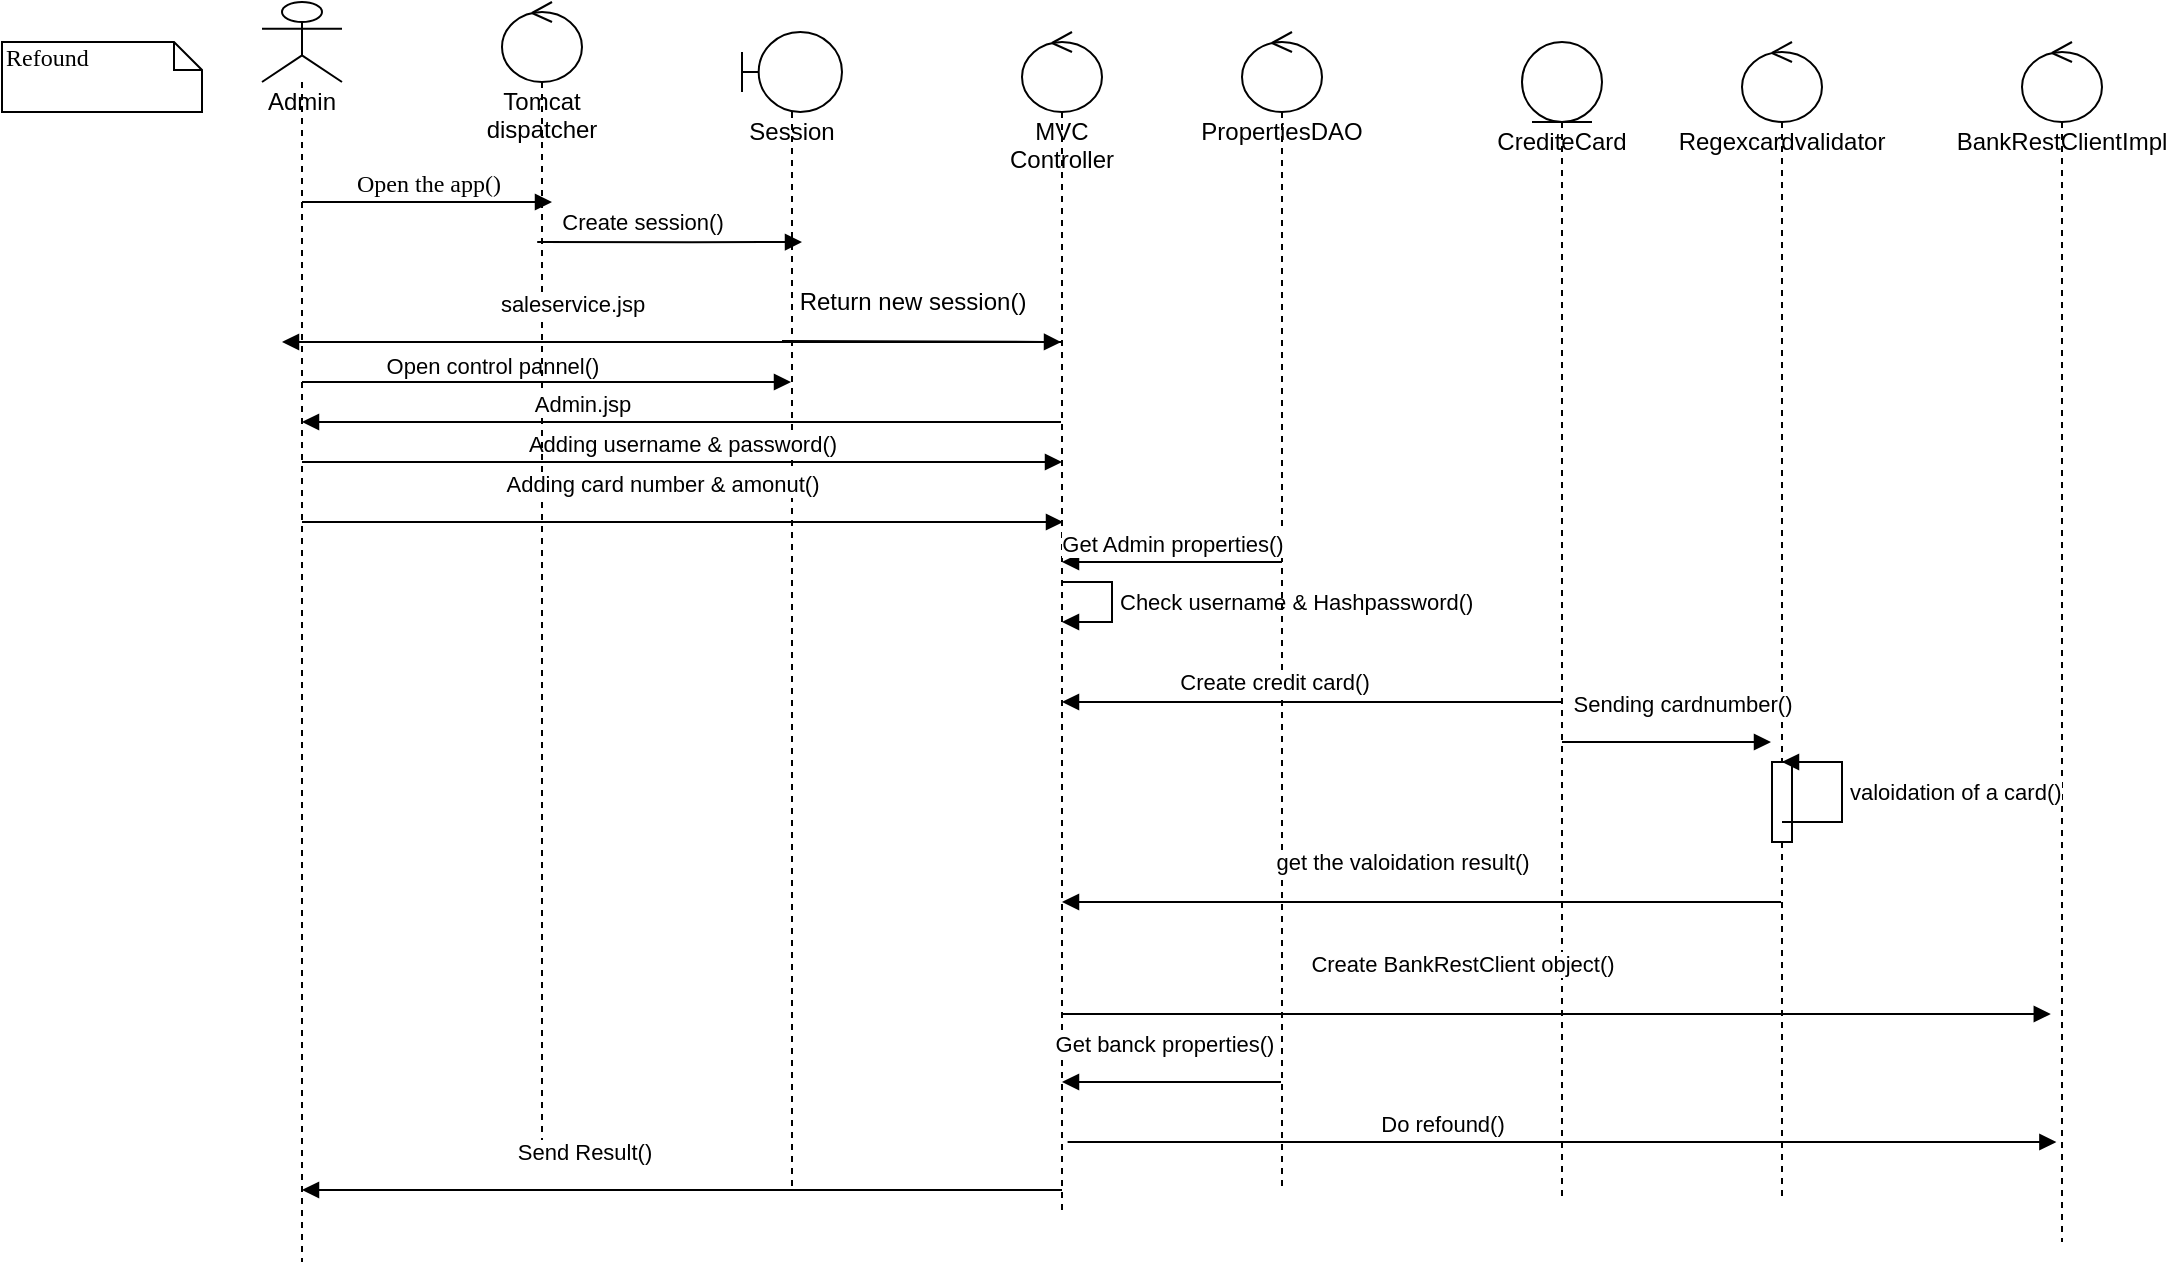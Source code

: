 <mxfile version="15.4.0" type="device"><diagram id="0e_7aQEDinA6GIuTLLj8" name="Page-1"><mxGraphModel dx="1024" dy="592" grid="1" gridSize="10" guides="1" tooltips="1" connect="1" arrows="1" fold="1" page="1" pageScale="1" pageWidth="850" pageHeight="1100" math="0" shadow="0"><root><mxCell id="0"/><mxCell id="1" parent="0"/><mxCell id="V6uoSOPrr3oE60eL4kni-1" value="Open the app()" style="html=1;verticalAlign=bottom;endArrow=block;entryX=0;entryY=0;labelBackgroundColor=none;fontFamily=Verdana;fontSize=12;edgeStyle=elbowEdgeStyle;elbow=vertical;" edge="1" parent="1" source="V6uoSOPrr3oE60eL4kni-3"><mxGeometry relative="1" as="geometry"><mxPoint x="140" y="190" as="sourcePoint"/><mxPoint x="285" y="180" as="targetPoint"/></mxGeometry></mxCell><mxCell id="V6uoSOPrr3oE60eL4kni-2" value="Refound" style="shape=note;whiteSpace=wrap;html=1;size=14;verticalAlign=top;align=left;spacingTop=-6;rounded=0;shadow=0;comic=0;labelBackgroundColor=none;strokeWidth=1;fontFamily=Verdana;fontSize=12" vertex="1" parent="1"><mxGeometry x="10" y="100" width="100" height="35" as="geometry"/></mxCell><mxCell id="V6uoSOPrr3oE60eL4kni-3" value="Admin" style="shape=umlLifeline;participant=umlActor;perimeter=lifelinePerimeter;whiteSpace=wrap;html=1;container=1;collapsible=0;recursiveResize=0;verticalAlign=top;spacingTop=36;outlineConnect=0;" vertex="1" parent="1"><mxGeometry x="140" y="80" width="40" height="630" as="geometry"/></mxCell><mxCell id="V6uoSOPrr3oE60eL4kni-4" value="Session" style="shape=umlLifeline;participant=umlBoundary;perimeter=lifelinePerimeter;whiteSpace=wrap;html=1;container=1;collapsible=0;recursiveResize=0;verticalAlign=top;spacingTop=36;outlineConnect=0;" vertex="1" parent="1"><mxGeometry x="380" y="95" width="50" height="580" as="geometry"/></mxCell><mxCell id="V6uoSOPrr3oE60eL4kni-5" value="Adding username &amp;amp; password()" style="html=1;verticalAlign=bottom;endArrow=block;rounded=0;" edge="1" parent="V6uoSOPrr3oE60eL4kni-4" source="V6uoSOPrr3oE60eL4kni-3"><mxGeometry width="80" relative="1" as="geometry"><mxPoint x="-200" y="215" as="sourcePoint"/><mxPoint x="160" y="215" as="targetPoint"/><Array as="points"><mxPoint x="50" y="215"/></Array></mxGeometry></mxCell><mxCell id="V6uoSOPrr3oE60eL4kni-6" value="" style="endArrow=block;endFill=1;html=1;edgeStyle=orthogonalEdgeStyle;align=left;verticalAlign=top;rounded=0;exitX=0.44;exitY=0.207;exitDx=0;exitDy=0;exitPerimeter=0;" edge="1" parent="1" source="V6uoSOPrr3oE60eL4kni-11"><mxGeometry x="-1" relative="1" as="geometry"><mxPoint x="290" y="200" as="sourcePoint"/><mxPoint x="410" y="200" as="targetPoint"/></mxGeometry></mxCell><mxCell id="V6uoSOPrr3oE60eL4kni-7" value="Create session()" style="edgeLabel;html=1;align=center;verticalAlign=middle;resizable=0;points=[];" vertex="1" connectable="0" parent="V6uoSOPrr3oE60eL4kni-6"><mxGeometry x="-0.211" y="5" relative="1" as="geometry"><mxPoint y="-5" as="offset"/></mxGeometry></mxCell><mxCell id="V6uoSOPrr3oE60eL4kni-8" value="" style="html=1;verticalAlign=bottom;endArrow=block;labelBackgroundColor=none;fontFamily=Verdana;fontSize=12;edgeStyle=elbowEdgeStyle;elbow=vertical;" edge="1" parent="1" target="V6uoSOPrr3oE60eL4kni-12"><mxGeometry x="-1" y="-121" relative="1" as="geometry"><mxPoint x="400" y="249.5" as="sourcePoint"/><mxPoint x="550" y="250" as="targetPoint"/><Array as="points"><mxPoint x="370" y="250"/></Array><mxPoint x="110" y="71" as="offset"/></mxGeometry></mxCell><mxCell id="V6uoSOPrr3oE60eL4kni-9" value="" style="html=1;verticalAlign=bottom;endArrow=block;rounded=0;edgeStyle=orthogonalEdgeStyle;" edge="1" parent="1" source="V6uoSOPrr3oE60eL4kni-3" target="V6uoSOPrr3oE60eL4kni-4"><mxGeometry x="0.262" y="-10" width="80" relative="1" as="geometry"><mxPoint x="170" y="300" as="sourcePoint"/><mxPoint x="830" y="280" as="targetPoint"/><Array as="points"><mxPoint x="190" y="270"/><mxPoint x="190" y="270"/></Array><mxPoint x="1" as="offset"/></mxGeometry></mxCell><mxCell id="V6uoSOPrr3oE60eL4kni-10" value="Open control pannel()" style="edgeLabel;html=1;align=center;verticalAlign=middle;resizable=0;points=[];" vertex="1" connectable="0" parent="V6uoSOPrr3oE60eL4kni-9"><mxGeometry x="-0.229" y="8" relative="1" as="geometry"><mxPoint as="offset"/></mxGeometry></mxCell><mxCell id="V6uoSOPrr3oE60eL4kni-11" value="Tomcat dispatcher" style="shape=umlLifeline;participant=umlControl;perimeter=lifelinePerimeter;whiteSpace=wrap;html=1;container=1;collapsible=0;recursiveResize=0;verticalAlign=top;spacingTop=36;outlineConnect=0;" vertex="1" parent="1"><mxGeometry x="260" y="80" width="40" height="580" as="geometry"/></mxCell><mxCell id="V6uoSOPrr3oE60eL4kni-12" value="MVC Controller" style="shape=umlLifeline;participant=umlControl;perimeter=lifelinePerimeter;whiteSpace=wrap;html=1;container=1;collapsible=0;recursiveResize=0;verticalAlign=top;spacingTop=36;outlineConnect=0;" vertex="1" parent="1"><mxGeometry x="520" y="95" width="40" height="590" as="geometry"/></mxCell><mxCell id="V6uoSOPrr3oE60eL4kni-55" value="Check username &amp;amp; Hashpassword()" style="edgeStyle=orthogonalEdgeStyle;html=1;align=left;spacingLeft=2;endArrow=block;rounded=0;entryX=1;entryY=0;" edge="1" parent="V6uoSOPrr3oE60eL4kni-12" source="V6uoSOPrr3oE60eL4kni-12"><mxGeometry relative="1" as="geometry"><mxPoint x="30" y="275" as="sourcePoint"/><Array as="points"><mxPoint x="45" y="275"/><mxPoint x="45" y="295"/></Array><mxPoint x="20" y="295" as="targetPoint"/></mxGeometry></mxCell><mxCell id="V6uoSOPrr3oE60eL4kni-15" value="Return new session()" style="text;html=1;align=center;verticalAlign=middle;resizable=0;points=[];autosize=1;strokeColor=none;fillColor=none;" vertex="1" parent="1"><mxGeometry x="400" y="220" width="130" height="20" as="geometry"/></mxCell><mxCell id="V6uoSOPrr3oE60eL4kni-16" value="PropertiesDAO" style="shape=umlLifeline;participant=umlControl;perimeter=lifelinePerimeter;whiteSpace=wrap;html=1;container=1;collapsible=0;recursiveResize=0;verticalAlign=top;spacingTop=36;outlineConnect=0;" vertex="1" parent="1"><mxGeometry x="630" y="95" width="40" height="580" as="geometry"/></mxCell><mxCell id="V6uoSOPrr3oE60eL4kni-17" value="Get Admin properties()" style="html=1;verticalAlign=bottom;endArrow=block;rounded=0;edgeStyle=orthogonalEdgeStyle;" edge="1" parent="1"><mxGeometry width="80" relative="1" as="geometry"><mxPoint x="650" y="360" as="sourcePoint"/><mxPoint x="540" y="360" as="targetPoint"/></mxGeometry></mxCell><mxCell id="V6uoSOPrr3oE60eL4kni-19" value="saleservice.jsp" style="html=1;verticalAlign=bottom;endArrow=block;rounded=0;edgeStyle=orthogonalEdgeStyle;" edge="1" parent="1"><mxGeometry x="0.262" y="-10" width="80" relative="1" as="geometry"><mxPoint x="539.5" y="250" as="sourcePoint"/><mxPoint x="150" y="250" as="targetPoint"/><Array as="points"><mxPoint x="480" y="250"/><mxPoint x="480" y="250"/></Array><mxPoint x="1" as="offset"/></mxGeometry></mxCell><mxCell id="V6uoSOPrr3oE60eL4kni-20" value="Admin.jsp" style="html=1;verticalAlign=bottom;endArrow=block;rounded=0;" edge="1" parent="1" source="V6uoSOPrr3oE60eL4kni-12" target="V6uoSOPrr3oE60eL4kni-3"><mxGeometry x="0.261" width="80" relative="1" as="geometry"><mxPoint x="380" y="370" as="sourcePoint"/><mxPoint x="460" y="370" as="targetPoint"/><Array as="points"><mxPoint x="360" y="290"/></Array><mxPoint as="offset"/></mxGeometry></mxCell><mxCell id="V6uoSOPrr3oE60eL4kni-21" value="Adding card number &amp;amp; amonut()" style="html=1;verticalAlign=bottom;endArrow=block;rounded=0;" edge="1" parent="1"><mxGeometry x="-0.054" y="10" width="80" relative="1" as="geometry"><mxPoint x="160" y="340" as="sourcePoint"/><mxPoint x="540.5" y="340" as="targetPoint"/><Array as="points"><mxPoint x="430.5" y="340"/></Array><mxPoint as="offset"/></mxGeometry></mxCell><mxCell id="V6uoSOPrr3oE60eL4kni-30" value="CrediteCard" style="shape=umlLifeline;participant=umlEntity;perimeter=lifelinePerimeter;whiteSpace=wrap;html=1;container=1;collapsible=0;recursiveResize=0;verticalAlign=top;spacingTop=36;outlineConnect=0;" vertex="1" parent="1"><mxGeometry x="770" y="100" width="40" height="580" as="geometry"/></mxCell><mxCell id="V6uoSOPrr3oE60eL4kni-33" value="Regexcardvalidator" style="shape=umlLifeline;participant=umlControl;perimeter=lifelinePerimeter;whiteSpace=wrap;html=1;container=1;collapsible=0;recursiveResize=0;verticalAlign=top;spacingTop=36;outlineConnect=0;" vertex="1" parent="1"><mxGeometry x="880" y="100" width="40" height="580" as="geometry"/></mxCell><mxCell id="V6uoSOPrr3oE60eL4kni-45" value="" style="html=1;points=[];perimeter=orthogonalPerimeter;" vertex="1" parent="V6uoSOPrr3oE60eL4kni-33"><mxGeometry x="15" y="360" width="10" height="40" as="geometry"/></mxCell><mxCell id="V6uoSOPrr3oE60eL4kni-36" value="BankRestClientImpl" style="shape=umlLifeline;participant=umlControl;perimeter=lifelinePerimeter;whiteSpace=wrap;html=1;container=1;collapsible=0;recursiveResize=0;verticalAlign=top;spacingTop=36;outlineConnect=0;" vertex="1" parent="1"><mxGeometry x="1020" y="100" width="40" height="600" as="geometry"/></mxCell><mxCell id="V6uoSOPrr3oE60eL4kni-42" value="Sending cardnumber()" style="html=1;verticalAlign=bottom;endArrow=block;rounded=0;edgeStyle=orthogonalEdgeStyle;" edge="1" parent="1"><mxGeometry x="0.148" y="10" width="80" relative="1" as="geometry"><mxPoint x="790" y="450" as="sourcePoint"/><mxPoint x="894.5" y="450" as="targetPoint"/><Array as="points"><mxPoint x="790" y="450"/></Array><mxPoint as="offset"/></mxGeometry></mxCell><mxCell id="V6uoSOPrr3oE60eL4kni-47" value="" style="html=1;verticalAlign=bottom;endArrow=block;rounded=0;edgeStyle=orthogonalEdgeStyle;" edge="1" parent="1" source="V6uoSOPrr3oE60eL4kni-33"><mxGeometry x="-1" y="188" width="80" relative="1" as="geometry"><mxPoint x="760" y="620" as="sourcePoint"/><mxPoint x="540" y="530" as="targetPoint"/><Array as="points"><mxPoint x="540" y="530"/></Array><mxPoint x="81" y="-18" as="offset"/></mxGeometry></mxCell><mxCell id="V6uoSOPrr3oE60eL4kni-48" value="&lt;span style=&quot;font-size: 11px ; background-color: rgb(255 , 255 , 255)&quot;&gt;get the valoidation result()&lt;/span&gt;" style="text;html=1;align=center;verticalAlign=middle;resizable=0;points=[];autosize=1;strokeColor=none;fillColor=none;" vertex="1" parent="1"><mxGeometry x="640" y="500" width="140" height="20" as="geometry"/></mxCell><mxCell id="V6uoSOPrr3oE60eL4kni-32" value="" style="html=1;verticalAlign=bottom;endArrow=block;rounded=0;edgeStyle=orthogonalEdgeStyle;" edge="1" parent="1" source="V6uoSOPrr3oE60eL4kni-30" target="V6uoSOPrr3oE60eL4kni-12"><mxGeometry x="-1" y="-322" width="80" relative="1" as="geometry"><mxPoint x="740" y="355" as="sourcePoint"/><mxPoint x="440" y="650" as="targetPoint"/><Array as="points"><mxPoint x="740" y="430"/><mxPoint x="740" y="430"/></Array><mxPoint x="321" y="287" as="offset"/></mxGeometry></mxCell><mxCell id="V6uoSOPrr3oE60eL4kni-52" value="Create credit card()" style="edgeLabel;html=1;align=center;verticalAlign=middle;resizable=0;points=[];" vertex="1" connectable="0" parent="V6uoSOPrr3oE60eL4kni-32"><mxGeometry x="0.154" y="1" relative="1" as="geometry"><mxPoint y="-11" as="offset"/></mxGeometry></mxCell><mxCell id="V6uoSOPrr3oE60eL4kni-18" value="Send Result()" style="html=1;verticalAlign=bottom;endArrow=block;rounded=0;edgeStyle=orthogonalEdgeStyle;" edge="1" parent="1"><mxGeometry x="0.262" y="-10" width="80" relative="1" as="geometry"><mxPoint x="540" y="674" as="sourcePoint"/><mxPoint x="160" y="674" as="targetPoint"/><Array as="points"><mxPoint x="490" y="674"/><mxPoint x="490" y="674"/></Array><mxPoint x="1" as="offset"/></mxGeometry></mxCell><mxCell id="V6uoSOPrr3oE60eL4kni-51" value="Do refound()" style="html=1;verticalAlign=bottom;endArrow=block;rounded=0;edgeStyle=orthogonalEdgeStyle;entryX=0.36;entryY=0.81;entryDx=0;entryDy=0;entryPerimeter=0;" edge="1" parent="1" target="V6uoSOPrr3oE60eL4kni-36"><mxGeometry x="-0.231" y="-64" width="80" relative="1" as="geometry"><mxPoint x="540" y="586" as="sourcePoint"/><mxPoint x="970" y="630" as="targetPoint"/><Array as="points"><mxPoint x="540" y="586"/></Array><mxPoint as="offset"/></mxGeometry></mxCell><mxCell id="V6uoSOPrr3oE60eL4kni-46" value="valoidation of a card()" style="edgeStyle=orthogonalEdgeStyle;html=1;align=left;spacingLeft=2;endArrow=block;rounded=0;" edge="1" target="V6uoSOPrr3oE60eL4kni-33" parent="1" source="V6uoSOPrr3oE60eL4kni-33"><mxGeometry relative="1" as="geometry"><mxPoint x="900" y="440" as="sourcePoint"/><Array as="points"><mxPoint x="930" y="490"/><mxPoint x="930" y="460"/></Array></mxGeometry></mxCell><mxCell id="V6uoSOPrr3oE60eL4kni-64" value="Get banck properties()" style="html=1;verticalAlign=bottom;endArrow=block;rounded=0;" edge="1" parent="1" source="V6uoSOPrr3oE60eL4kni-16" target="V6uoSOPrr3oE60eL4kni-12"><mxGeometry x="0.082" y="-10" width="80" relative="1" as="geometry"><mxPoint x="620" y="640" as="sourcePoint"/><mxPoint x="540" y="660" as="targetPoint"/><Array as="points"><mxPoint x="620" y="620"/></Array><mxPoint as="offset"/></mxGeometry></mxCell><mxCell id="V6uoSOPrr3oE60eL4kni-65" value="Create BankRestClient object()" style="html=1;verticalAlign=bottom;endArrow=block;rounded=0;edgeStyle=orthogonalEdgeStyle;entryX=0.36;entryY=0.81;entryDx=0;entryDy=0;entryPerimeter=0;" edge="1" parent="1"><mxGeometry x="-0.202" y="80" width="80" relative="1" as="geometry"><mxPoint x="542.8" y="650" as="sourcePoint"/><mxPoint x="1037.2" y="650" as="targetPoint"/><Array as="points"><mxPoint x="542.8" y="650"/></Array><mxPoint as="offset"/></mxGeometry></mxCell></root></mxGraphModel></diagram></mxfile>